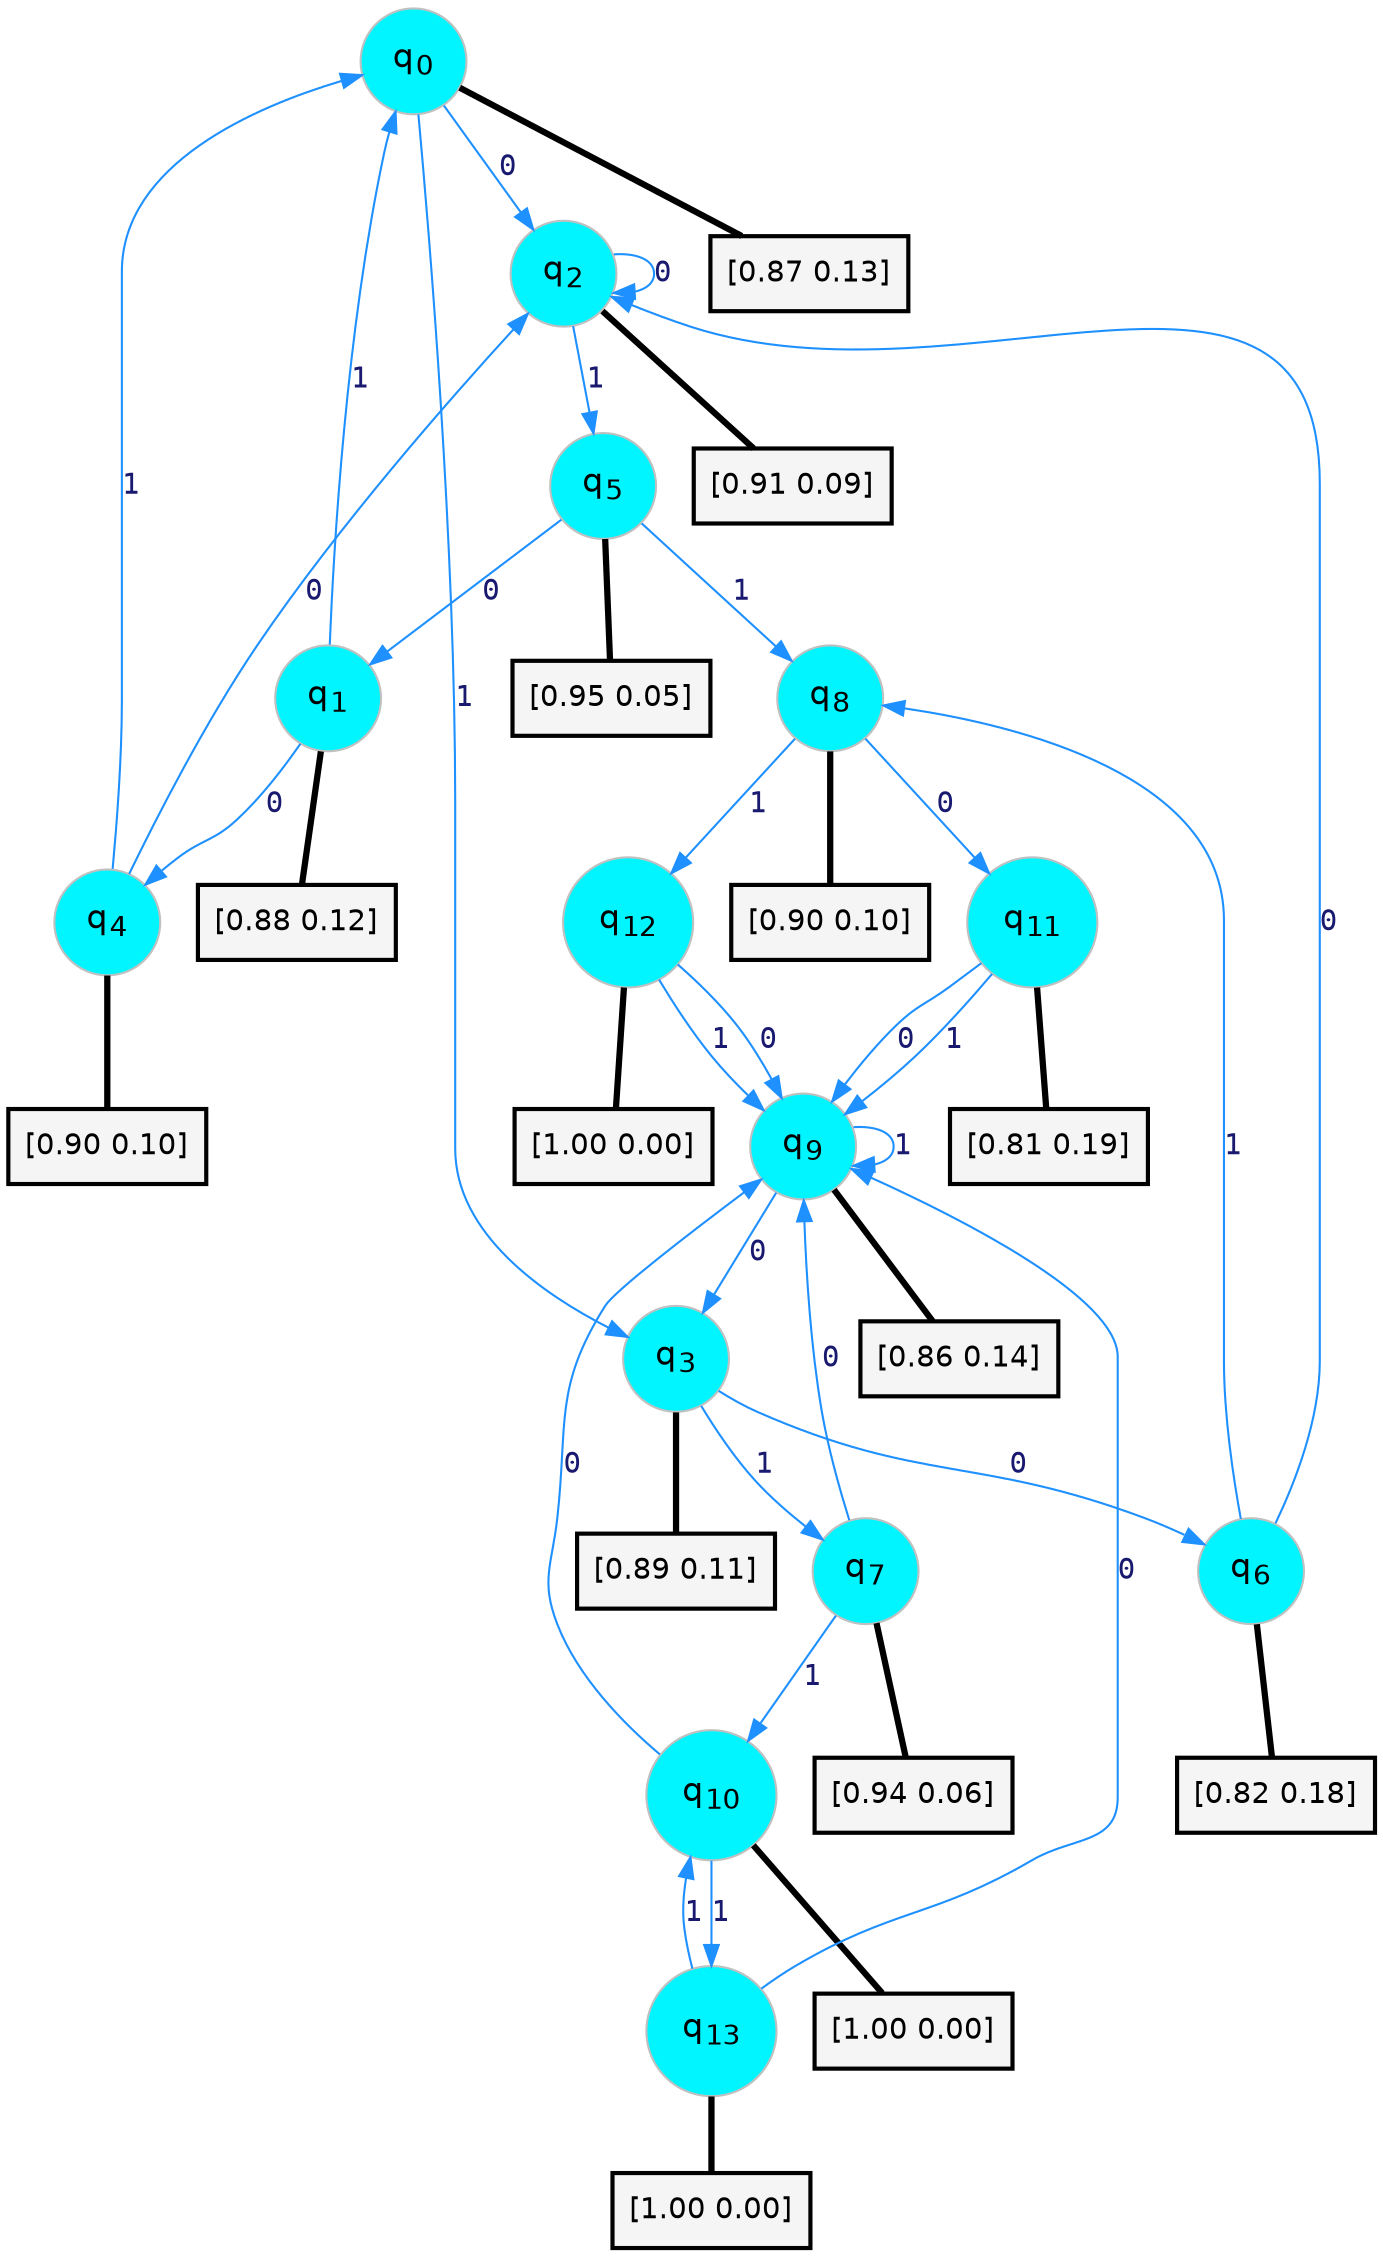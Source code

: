 digraph G {
graph [
bgcolor=transparent, dpi=300, rankdir=TD, size="40,25"];
node [
color=gray, fillcolor=turquoise1, fontcolor=black, fontname=Helvetica, fontsize=16, fontweight=bold, shape=circle, style=filled];
edge [
arrowsize=1, color=dodgerblue1, fontcolor=midnightblue, fontname=courier, fontweight=bold, penwidth=1, style=solid, weight=20];
0[label=<q<SUB>0</SUB>>];
1[label=<q<SUB>1</SUB>>];
2[label=<q<SUB>2</SUB>>];
3[label=<q<SUB>3</SUB>>];
4[label=<q<SUB>4</SUB>>];
5[label=<q<SUB>5</SUB>>];
6[label=<q<SUB>6</SUB>>];
7[label=<q<SUB>7</SUB>>];
8[label=<q<SUB>8</SUB>>];
9[label=<q<SUB>9</SUB>>];
10[label=<q<SUB>10</SUB>>];
11[label=<q<SUB>11</SUB>>];
12[label=<q<SUB>12</SUB>>];
13[label=<q<SUB>13</SUB>>];
14[label="[0.87 0.13]", shape=box,fontcolor=black, fontname=Helvetica, fontsize=14, penwidth=2, fillcolor=whitesmoke,color=black];
15[label="[0.88 0.12]", shape=box,fontcolor=black, fontname=Helvetica, fontsize=14, penwidth=2, fillcolor=whitesmoke,color=black];
16[label="[0.91 0.09]", shape=box,fontcolor=black, fontname=Helvetica, fontsize=14, penwidth=2, fillcolor=whitesmoke,color=black];
17[label="[0.89 0.11]", shape=box,fontcolor=black, fontname=Helvetica, fontsize=14, penwidth=2, fillcolor=whitesmoke,color=black];
18[label="[0.90 0.10]", shape=box,fontcolor=black, fontname=Helvetica, fontsize=14, penwidth=2, fillcolor=whitesmoke,color=black];
19[label="[0.95 0.05]", shape=box,fontcolor=black, fontname=Helvetica, fontsize=14, penwidth=2, fillcolor=whitesmoke,color=black];
20[label="[0.82 0.18]", shape=box,fontcolor=black, fontname=Helvetica, fontsize=14, penwidth=2, fillcolor=whitesmoke,color=black];
21[label="[0.94 0.06]", shape=box,fontcolor=black, fontname=Helvetica, fontsize=14, penwidth=2, fillcolor=whitesmoke,color=black];
22[label="[0.90 0.10]", shape=box,fontcolor=black, fontname=Helvetica, fontsize=14, penwidth=2, fillcolor=whitesmoke,color=black];
23[label="[0.86 0.14]", shape=box,fontcolor=black, fontname=Helvetica, fontsize=14, penwidth=2, fillcolor=whitesmoke,color=black];
24[label="[1.00 0.00]", shape=box,fontcolor=black, fontname=Helvetica, fontsize=14, penwidth=2, fillcolor=whitesmoke,color=black];
25[label="[0.81 0.19]", shape=box,fontcolor=black, fontname=Helvetica, fontsize=14, penwidth=2, fillcolor=whitesmoke,color=black];
26[label="[1.00 0.00]", shape=box,fontcolor=black, fontname=Helvetica, fontsize=14, penwidth=2, fillcolor=whitesmoke,color=black];
27[label="[1.00 0.00]", shape=box,fontcolor=black, fontname=Helvetica, fontsize=14, penwidth=2, fillcolor=whitesmoke,color=black];
0->2 [label=0];
0->3 [label=1];
0->14 [arrowhead=none, penwidth=3,color=black];
1->4 [label=0];
1->0 [label=1];
1->15 [arrowhead=none, penwidth=3,color=black];
2->2 [label=0];
2->5 [label=1];
2->16 [arrowhead=none, penwidth=3,color=black];
3->6 [label=0];
3->7 [label=1];
3->17 [arrowhead=none, penwidth=3,color=black];
4->2 [label=0];
4->0 [label=1];
4->18 [arrowhead=none, penwidth=3,color=black];
5->1 [label=0];
5->8 [label=1];
5->19 [arrowhead=none, penwidth=3,color=black];
6->2 [label=0];
6->8 [label=1];
6->20 [arrowhead=none, penwidth=3,color=black];
7->9 [label=0];
7->10 [label=1];
7->21 [arrowhead=none, penwidth=3,color=black];
8->11 [label=0];
8->12 [label=1];
8->22 [arrowhead=none, penwidth=3,color=black];
9->3 [label=0];
9->9 [label=1];
9->23 [arrowhead=none, penwidth=3,color=black];
10->9 [label=0];
10->13 [label=1];
10->24 [arrowhead=none, penwidth=3,color=black];
11->9 [label=0];
11->9 [label=1];
11->25 [arrowhead=none, penwidth=3,color=black];
12->9 [label=0];
12->9 [label=1];
12->26 [arrowhead=none, penwidth=3,color=black];
13->9 [label=0];
13->10 [label=1];
13->27 [arrowhead=none, penwidth=3,color=black];
}

